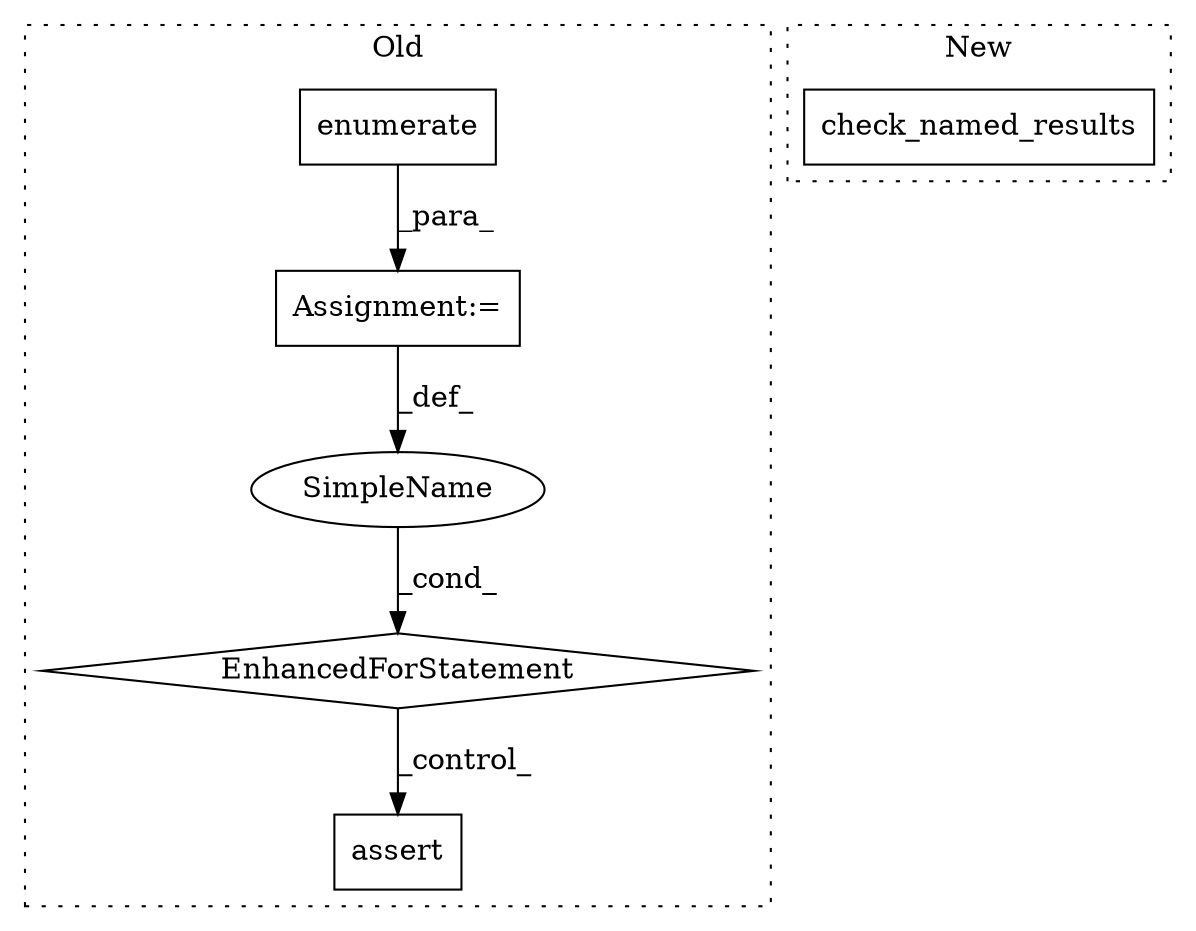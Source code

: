 digraph G {
subgraph cluster0 {
1 [label="enumerate" a="32" s="93615,93635" l="10,1" shape="box"];
3 [label="EnhancedForStatement" a="70" s="93538,93636" l="63,2" shape="diamond"];
4 [label="SimpleName" a="42" s="93608" l="4" shape="ellipse"];
5 [label="assert" a="32" s="93646,93689" l="13,1" shape="box"];
6 [label="Assignment:=" a="7" s="93538,93636" l="63,2" shape="box"];
label = "Old";
style="dotted";
}
subgraph cluster1 {
2 [label="check_named_results" a="32" s="92998,93035" l="20,1" shape="box"];
label = "New";
style="dotted";
}
1 -> 6 [label="_para_"];
3 -> 5 [label="_control_"];
4 -> 3 [label="_cond_"];
6 -> 4 [label="_def_"];
}